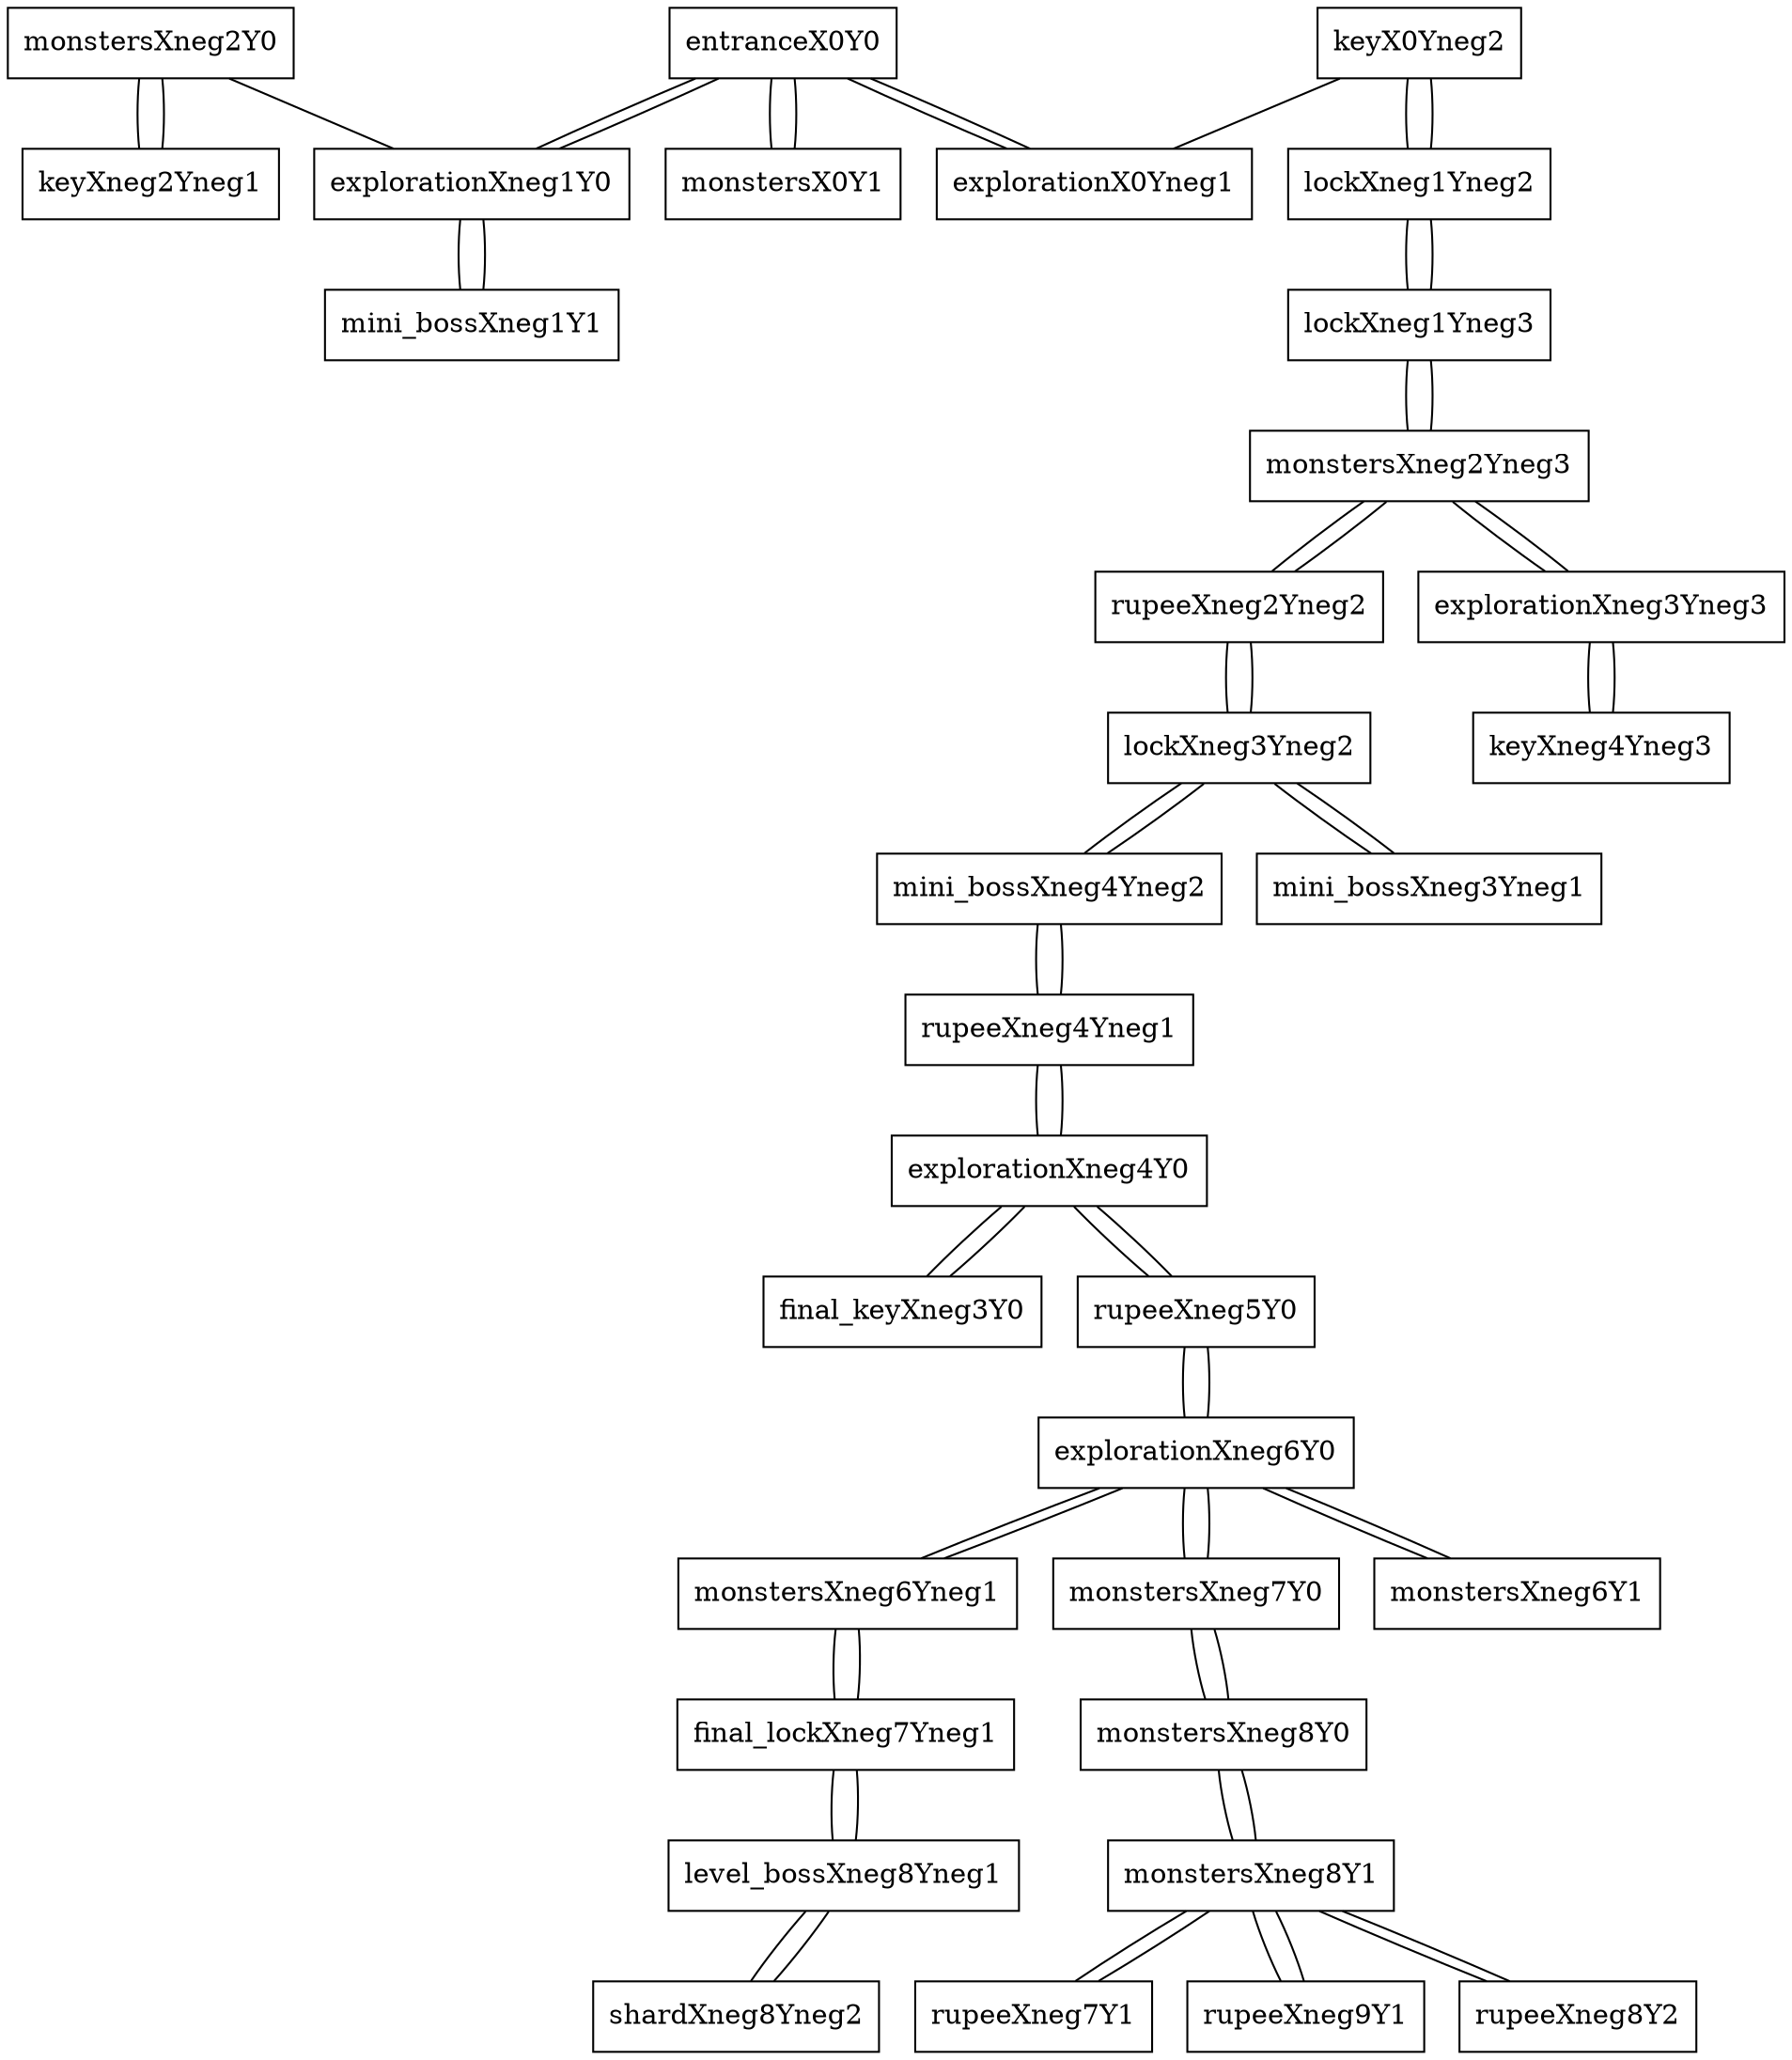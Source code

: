 graph space {

node [shape="box"]; entranceX0Y0 [pad="1.5,0.0" pos="0,0!"]; explorationXneg1Y0 [pad="1.5,0.0" pos="-1,0!"]; monstersXneg2Y0 [pad="1.5,0.0" pos="-2,0!"]; keyXneg2Yneg1 [pad="1.5,0.0" pos="-2,-1!"]; explorationX0Yneg1 [pad="1.5,0.0" pos="0,-1!"]; keyX0Yneg2 [pad="1.5,0.0" pos="0,-2!"]; monstersX0Y1 [pad="1.5,0.0" pos="0,1!"]; mini_bossXneg1Y1 [pad="1.5,0.0" pos="-1,1!"]; lockXneg1Yneg2 [pad="1.5,0.0" pos="-1,-2!"]; lockXneg1Yneg3 [pad="1.5,0.0" pos="-1,-3!"]; monstersXneg2Yneg3 [pad="1.5,0.0" pos="-2,-3!"]; rupeeXneg2Yneg2 [pad="1.5,0.0" pos="-2,-2!"]; explorationXneg3Yneg3 [pad="1.5,0.0" pos="-3,-3!"]; keyXneg4Yneg3 [pad="1.5,0.0" pos="-4,-3!"]; lockXneg3Yneg2 [pad="1.5,0.0" pos="-3,-2!"]; mini_bossXneg4Yneg2 [pad="1.5,0.0" pos="-4,-2!"]; rupeeXneg4Yneg1 [pad="1.5,0.0" pos="-4,-1!"]; explorationXneg4Y0 [pad="1.5,0.0" pos="-4,0!"]; final_keyXneg3Y0 [pad="1.5,0.0" pos="-3,0!"]; rupeeXneg5Y0 [pad="1.5,0.0" pos="-5,0!"]; explorationXneg6Y0 [pad="1.5,0.0" pos="-6,0!"]; monstersXneg6Yneg1 [pad="1.5,0.0" pos="-6,-1!"]; monstersXneg7Y0 [pad="1.5,0.0" pos="-7,0!"]; monstersXneg6Y1 [pad="1.5,0.0" pos="-6,1!"]; monstersXneg8Y0 [pad="1.5,0.0" pos="-8,0!"]; monstersXneg8Y1 [pad="1.5,0.0" pos="-8,1!"]; rupeeXneg7Y1 [pad="1.5,0.0" pos="-7,1!"]; rupeeXneg9Y1 [pad="1.5,0.0" pos="-9,1!"]; rupeeXneg8Y2 [pad="1.5,0.0" pos="-8,2!"]; mini_bossXneg3Yneg1 [pad="1.5,0.0" pos="-3,-1!"]; final_lockXneg7Yneg1 [pad="1.5,0.0" pos="-7,-1!"]; level_bossXneg8Yneg1 [pad="1.5,0.0" pos="-8,-1!"]; shardXneg8Yneg2 [pad="1.5,0.0" pos="-8,-2!"]; 
entranceX0Y0 -- explorationXneg1Y0;
entranceX0Y0 -- monstersX0Y1;
entranceX0Y0 -- explorationX0Yneg1;
explorationXneg1Y0 -- mini_bossXneg1Y1;
explorationXneg1Y0 -- entranceX0Y0;
monstersXneg2Y0 -- explorationXneg1Y0;
monstersXneg2Y0 -- keyXneg2Yneg1;
keyXneg2Yneg1 -- monstersXneg2Y0;
explorationX0Yneg1 -- entranceX0Y0;
keyX0Yneg2 -- lockXneg1Yneg2;
keyX0Yneg2 -- explorationX0Yneg1;
monstersX0Y1 -- entranceX0Y0;
mini_bossXneg1Y1 -- explorationXneg1Y0;
lockXneg1Yneg2 -- keyX0Yneg2;
lockXneg1Yneg2 -- lockXneg1Yneg3;
lockXneg1Yneg3 -- monstersXneg2Yneg3;
lockXneg1Yneg3 -- lockXneg1Yneg2;
monstersXneg2Yneg3 -- explorationXneg3Yneg3;
monstersXneg2Yneg3 -- rupeeXneg2Yneg2;
monstersXneg2Yneg3 -- lockXneg1Yneg3;
rupeeXneg2Yneg2 -- lockXneg3Yneg2;
rupeeXneg2Yneg2 -- monstersXneg2Yneg3;
explorationXneg3Yneg3 -- keyXneg4Yneg3;
explorationXneg3Yneg3 -- monstersXneg2Yneg3;
keyXneg4Yneg3 -- explorationXneg3Yneg3;
lockXneg3Yneg2 -- mini_bossXneg4Yneg2;
lockXneg3Yneg2 -- mini_bossXneg3Yneg1;
lockXneg3Yneg2 -- rupeeXneg2Yneg2;
mini_bossXneg4Yneg2 -- rupeeXneg4Yneg1;
mini_bossXneg4Yneg2 -- lockXneg3Yneg2;
rupeeXneg4Yneg1 -- explorationXneg4Y0;
rupeeXneg4Yneg1 -- mini_bossXneg4Yneg2;
explorationXneg4Y0 -- rupeeXneg5Y0;
explorationXneg4Y0 -- final_keyXneg3Y0;
explorationXneg4Y0 -- rupeeXneg4Yneg1;
final_keyXneg3Y0 -- explorationXneg4Y0;
rupeeXneg5Y0 -- explorationXneg6Y0;
rupeeXneg5Y0 -- explorationXneg4Y0;
explorationXneg6Y0 -- monstersXneg6Yneg1;
explorationXneg6Y0 -- monstersXneg7Y0;
explorationXneg6Y0 -- monstersXneg6Y1;
explorationXneg6Y0 -- rupeeXneg5Y0;
monstersXneg6Yneg1 -- final_lockXneg7Yneg1;
monstersXneg6Yneg1 -- explorationXneg6Y0;
monstersXneg7Y0 -- monstersXneg8Y0;
monstersXneg7Y0 -- explorationXneg6Y0;
monstersXneg6Y1 -- explorationXneg6Y0;
monstersXneg8Y0 -- monstersXneg8Y1;
monstersXneg8Y0 -- monstersXneg7Y0;
monstersXneg8Y1 -- rupeeXneg9Y1;
monstersXneg8Y1 -- rupeeXneg8Y2;
monstersXneg8Y1 -- rupeeXneg7Y1;
monstersXneg8Y1 -- monstersXneg8Y0;
rupeeXneg7Y1 -- monstersXneg8Y1;
rupeeXneg9Y1 -- monstersXneg8Y1;
rupeeXneg8Y2 -- monstersXneg8Y1;
mini_bossXneg3Yneg1 -- lockXneg3Yneg2;
final_lockXneg7Yneg1 -- level_bossXneg8Yneg1;
final_lockXneg7Yneg1 -- monstersXneg6Yneg1;
level_bossXneg8Yneg1 -- final_lockXneg7Yneg1;
level_bossXneg8Yneg1 -- shardXneg8Yneg2;
shardXneg8Yneg2 -- level_bossXneg8Yneg1;
}
